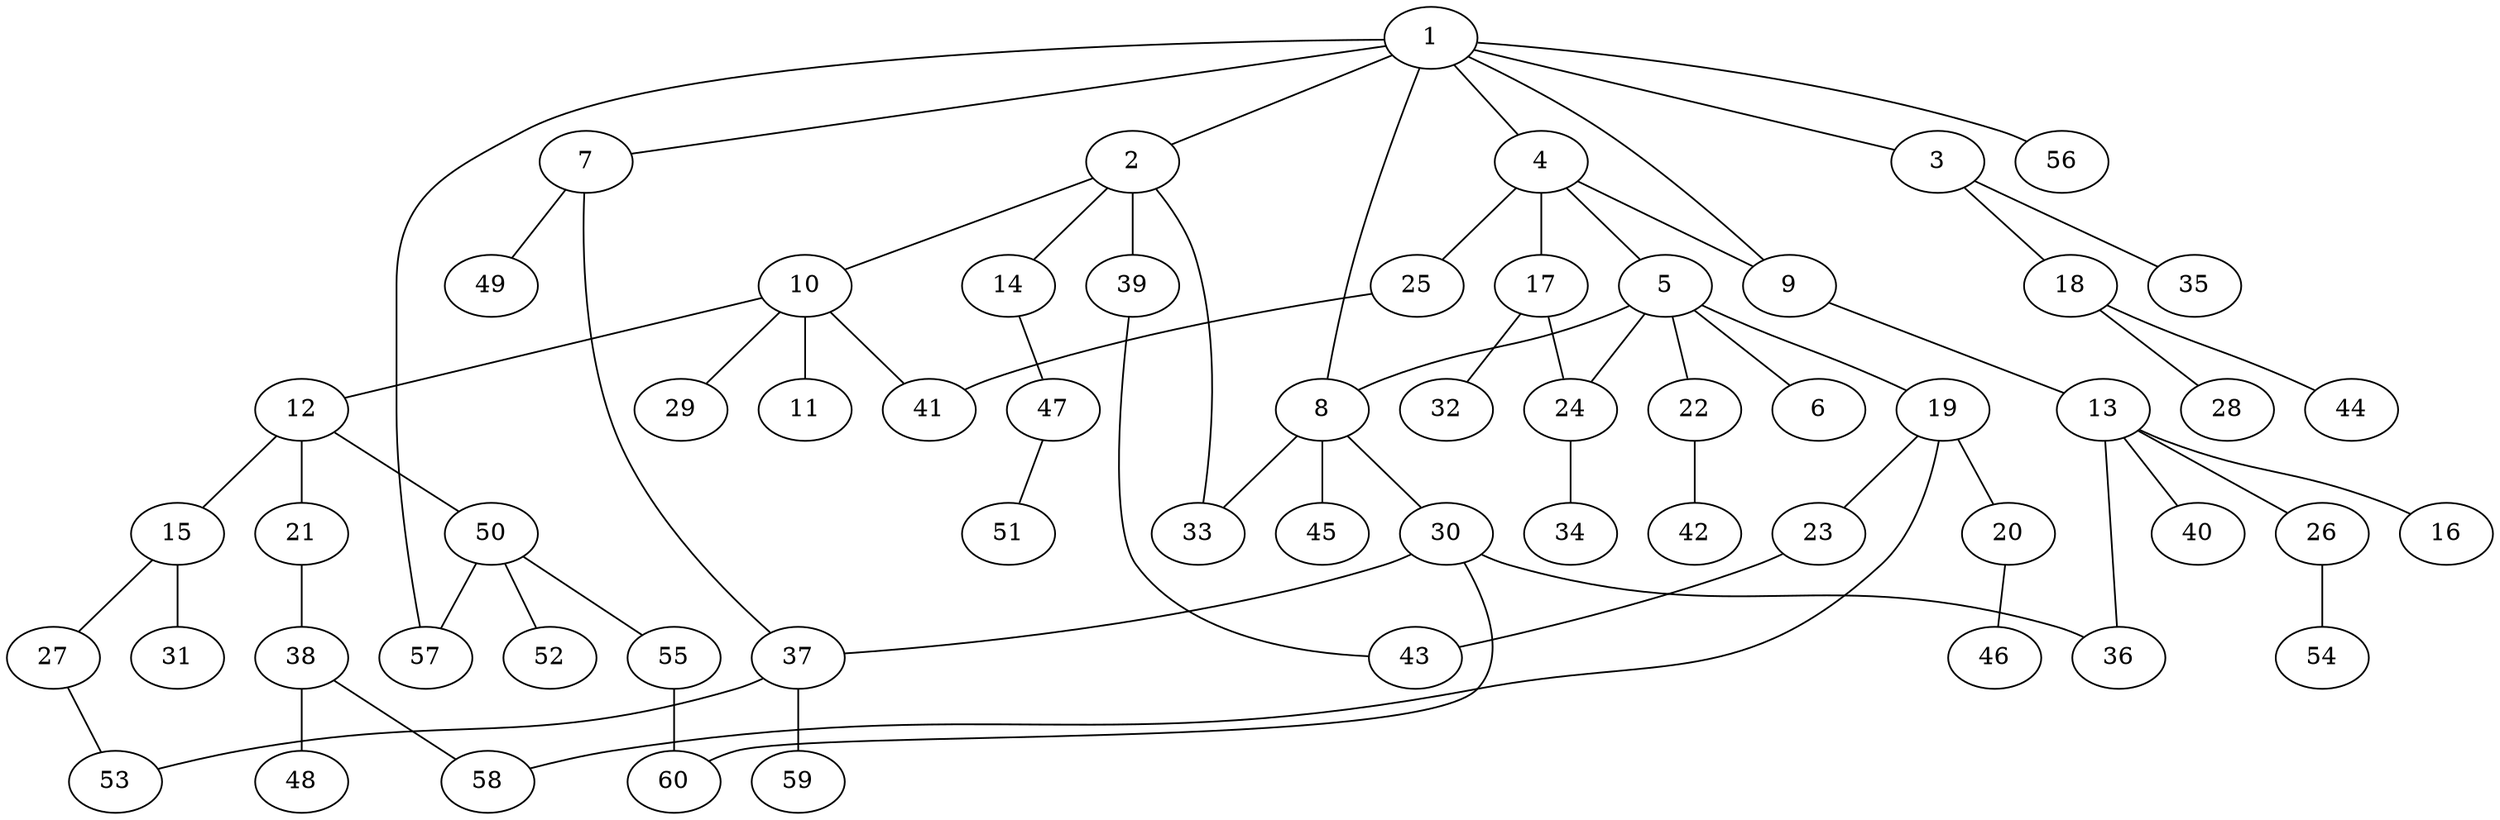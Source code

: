 graph graphname {1--2
1--3
1--4
1--7
1--8
1--9
1--56
1--57
2--10
2--14
2--33
2--39
3--18
3--35
4--5
4--9
4--17
4--25
5--6
5--8
5--19
5--22
5--24
7--37
7--49
8--30
8--33
8--45
9--13
10--11
10--12
10--29
10--41
12--15
12--21
12--50
13--16
13--26
13--36
13--40
14--47
15--27
15--31
17--24
17--32
18--28
18--44
19--20
19--23
19--58
20--46
21--38
22--42
23--43
24--34
25--41
26--54
27--53
30--36
30--37
30--60
37--53
37--59
38--48
38--58
39--43
47--51
50--52
50--55
50--57
55--60
}